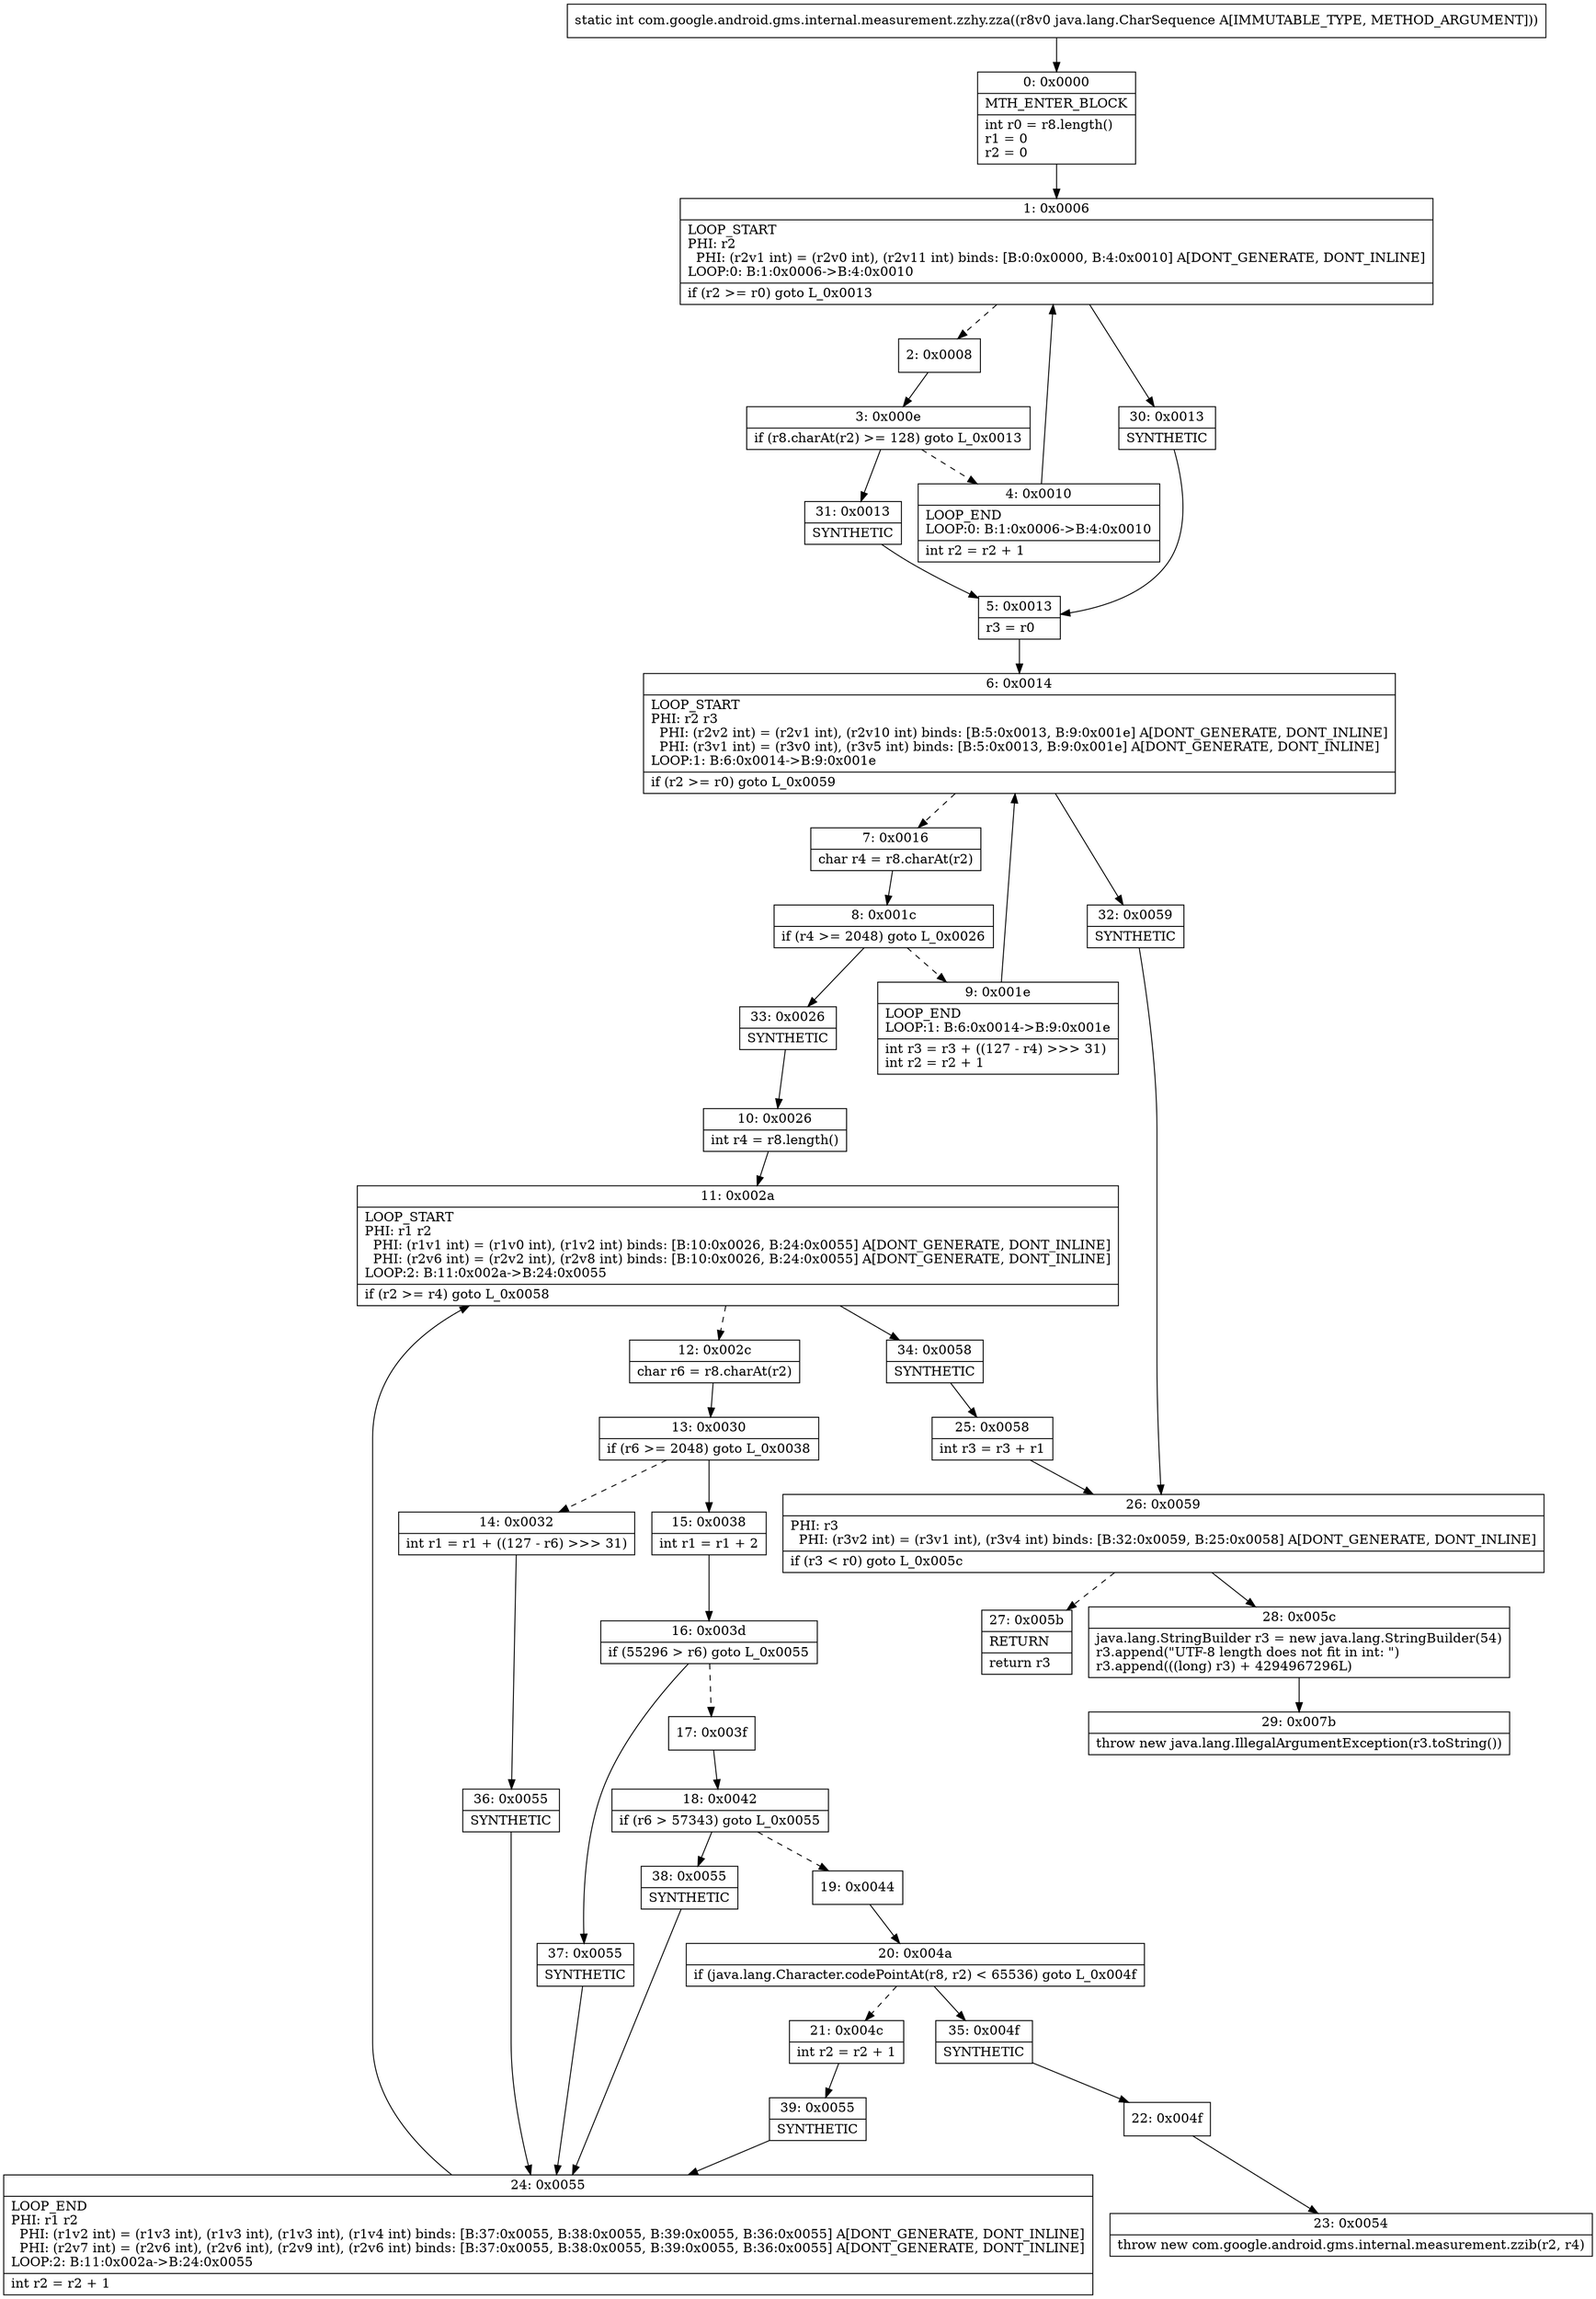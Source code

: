 digraph "CFG forcom.google.android.gms.internal.measurement.zzhy.zza(Ljava\/lang\/CharSequence;)I" {
Node_0 [shape=record,label="{0\:\ 0x0000|MTH_ENTER_BLOCK\l|int r0 = r8.length()\lr1 = 0\lr2 = 0\l}"];
Node_1 [shape=record,label="{1\:\ 0x0006|LOOP_START\lPHI: r2 \l  PHI: (r2v1 int) = (r2v0 int), (r2v11 int) binds: [B:0:0x0000, B:4:0x0010] A[DONT_GENERATE, DONT_INLINE]\lLOOP:0: B:1:0x0006\-\>B:4:0x0010\l|if (r2 \>= r0) goto L_0x0013\l}"];
Node_2 [shape=record,label="{2\:\ 0x0008}"];
Node_3 [shape=record,label="{3\:\ 0x000e|if (r8.charAt(r2) \>= 128) goto L_0x0013\l}"];
Node_4 [shape=record,label="{4\:\ 0x0010|LOOP_END\lLOOP:0: B:1:0x0006\-\>B:4:0x0010\l|int r2 = r2 + 1\l}"];
Node_5 [shape=record,label="{5\:\ 0x0013|r3 = r0\l}"];
Node_6 [shape=record,label="{6\:\ 0x0014|LOOP_START\lPHI: r2 r3 \l  PHI: (r2v2 int) = (r2v1 int), (r2v10 int) binds: [B:5:0x0013, B:9:0x001e] A[DONT_GENERATE, DONT_INLINE]\l  PHI: (r3v1 int) = (r3v0 int), (r3v5 int) binds: [B:5:0x0013, B:9:0x001e] A[DONT_GENERATE, DONT_INLINE]\lLOOP:1: B:6:0x0014\-\>B:9:0x001e\l|if (r2 \>= r0) goto L_0x0059\l}"];
Node_7 [shape=record,label="{7\:\ 0x0016|char r4 = r8.charAt(r2)\l}"];
Node_8 [shape=record,label="{8\:\ 0x001c|if (r4 \>= 2048) goto L_0x0026\l}"];
Node_9 [shape=record,label="{9\:\ 0x001e|LOOP_END\lLOOP:1: B:6:0x0014\-\>B:9:0x001e\l|int r3 = r3 + ((127 \- r4) \>\>\> 31)\lint r2 = r2 + 1\l}"];
Node_10 [shape=record,label="{10\:\ 0x0026|int r4 = r8.length()\l}"];
Node_11 [shape=record,label="{11\:\ 0x002a|LOOP_START\lPHI: r1 r2 \l  PHI: (r1v1 int) = (r1v0 int), (r1v2 int) binds: [B:10:0x0026, B:24:0x0055] A[DONT_GENERATE, DONT_INLINE]\l  PHI: (r2v6 int) = (r2v2 int), (r2v8 int) binds: [B:10:0x0026, B:24:0x0055] A[DONT_GENERATE, DONT_INLINE]\lLOOP:2: B:11:0x002a\-\>B:24:0x0055\l|if (r2 \>= r4) goto L_0x0058\l}"];
Node_12 [shape=record,label="{12\:\ 0x002c|char r6 = r8.charAt(r2)\l}"];
Node_13 [shape=record,label="{13\:\ 0x0030|if (r6 \>= 2048) goto L_0x0038\l}"];
Node_14 [shape=record,label="{14\:\ 0x0032|int r1 = r1 + ((127 \- r6) \>\>\> 31)\l}"];
Node_15 [shape=record,label="{15\:\ 0x0038|int r1 = r1 + 2\l}"];
Node_16 [shape=record,label="{16\:\ 0x003d|if (55296 \> r6) goto L_0x0055\l}"];
Node_17 [shape=record,label="{17\:\ 0x003f}"];
Node_18 [shape=record,label="{18\:\ 0x0042|if (r6 \> 57343) goto L_0x0055\l}"];
Node_19 [shape=record,label="{19\:\ 0x0044}"];
Node_20 [shape=record,label="{20\:\ 0x004a|if (java.lang.Character.codePointAt(r8, r2) \< 65536) goto L_0x004f\l}"];
Node_21 [shape=record,label="{21\:\ 0x004c|int r2 = r2 + 1\l}"];
Node_22 [shape=record,label="{22\:\ 0x004f}"];
Node_23 [shape=record,label="{23\:\ 0x0054|throw new com.google.android.gms.internal.measurement.zzib(r2, r4)\l}"];
Node_24 [shape=record,label="{24\:\ 0x0055|LOOP_END\lPHI: r1 r2 \l  PHI: (r1v2 int) = (r1v3 int), (r1v3 int), (r1v3 int), (r1v4 int) binds: [B:37:0x0055, B:38:0x0055, B:39:0x0055, B:36:0x0055] A[DONT_GENERATE, DONT_INLINE]\l  PHI: (r2v7 int) = (r2v6 int), (r2v6 int), (r2v9 int), (r2v6 int) binds: [B:37:0x0055, B:38:0x0055, B:39:0x0055, B:36:0x0055] A[DONT_GENERATE, DONT_INLINE]\lLOOP:2: B:11:0x002a\-\>B:24:0x0055\l|int r2 = r2 + 1\l}"];
Node_25 [shape=record,label="{25\:\ 0x0058|int r3 = r3 + r1\l}"];
Node_26 [shape=record,label="{26\:\ 0x0059|PHI: r3 \l  PHI: (r3v2 int) = (r3v1 int), (r3v4 int) binds: [B:32:0x0059, B:25:0x0058] A[DONT_GENERATE, DONT_INLINE]\l|if (r3 \< r0) goto L_0x005c\l}"];
Node_27 [shape=record,label="{27\:\ 0x005b|RETURN\l|return r3\l}"];
Node_28 [shape=record,label="{28\:\ 0x005c|java.lang.StringBuilder r3 = new java.lang.StringBuilder(54)\lr3.append(\"UTF\-8 length does not fit in int: \")\lr3.append(((long) r3) + 4294967296L)\l}"];
Node_29 [shape=record,label="{29\:\ 0x007b|throw new java.lang.IllegalArgumentException(r3.toString())\l}"];
Node_30 [shape=record,label="{30\:\ 0x0013|SYNTHETIC\l}"];
Node_31 [shape=record,label="{31\:\ 0x0013|SYNTHETIC\l}"];
Node_32 [shape=record,label="{32\:\ 0x0059|SYNTHETIC\l}"];
Node_33 [shape=record,label="{33\:\ 0x0026|SYNTHETIC\l}"];
Node_34 [shape=record,label="{34\:\ 0x0058|SYNTHETIC\l}"];
Node_35 [shape=record,label="{35\:\ 0x004f|SYNTHETIC\l}"];
Node_36 [shape=record,label="{36\:\ 0x0055|SYNTHETIC\l}"];
Node_37 [shape=record,label="{37\:\ 0x0055|SYNTHETIC\l}"];
Node_38 [shape=record,label="{38\:\ 0x0055|SYNTHETIC\l}"];
Node_39 [shape=record,label="{39\:\ 0x0055|SYNTHETIC\l}"];
MethodNode[shape=record,label="{static int com.google.android.gms.internal.measurement.zzhy.zza((r8v0 java.lang.CharSequence A[IMMUTABLE_TYPE, METHOD_ARGUMENT])) }"];
MethodNode -> Node_0;
Node_0 -> Node_1;
Node_1 -> Node_2[style=dashed];
Node_1 -> Node_30;
Node_2 -> Node_3;
Node_3 -> Node_4[style=dashed];
Node_3 -> Node_31;
Node_4 -> Node_1;
Node_5 -> Node_6;
Node_6 -> Node_7[style=dashed];
Node_6 -> Node_32;
Node_7 -> Node_8;
Node_8 -> Node_9[style=dashed];
Node_8 -> Node_33;
Node_9 -> Node_6;
Node_10 -> Node_11;
Node_11 -> Node_12[style=dashed];
Node_11 -> Node_34;
Node_12 -> Node_13;
Node_13 -> Node_14[style=dashed];
Node_13 -> Node_15;
Node_14 -> Node_36;
Node_15 -> Node_16;
Node_16 -> Node_17[style=dashed];
Node_16 -> Node_37;
Node_17 -> Node_18;
Node_18 -> Node_19[style=dashed];
Node_18 -> Node_38;
Node_19 -> Node_20;
Node_20 -> Node_21[style=dashed];
Node_20 -> Node_35;
Node_21 -> Node_39;
Node_22 -> Node_23;
Node_24 -> Node_11;
Node_25 -> Node_26;
Node_26 -> Node_27[style=dashed];
Node_26 -> Node_28;
Node_28 -> Node_29;
Node_30 -> Node_5;
Node_31 -> Node_5;
Node_32 -> Node_26;
Node_33 -> Node_10;
Node_34 -> Node_25;
Node_35 -> Node_22;
Node_36 -> Node_24;
Node_37 -> Node_24;
Node_38 -> Node_24;
Node_39 -> Node_24;
}

